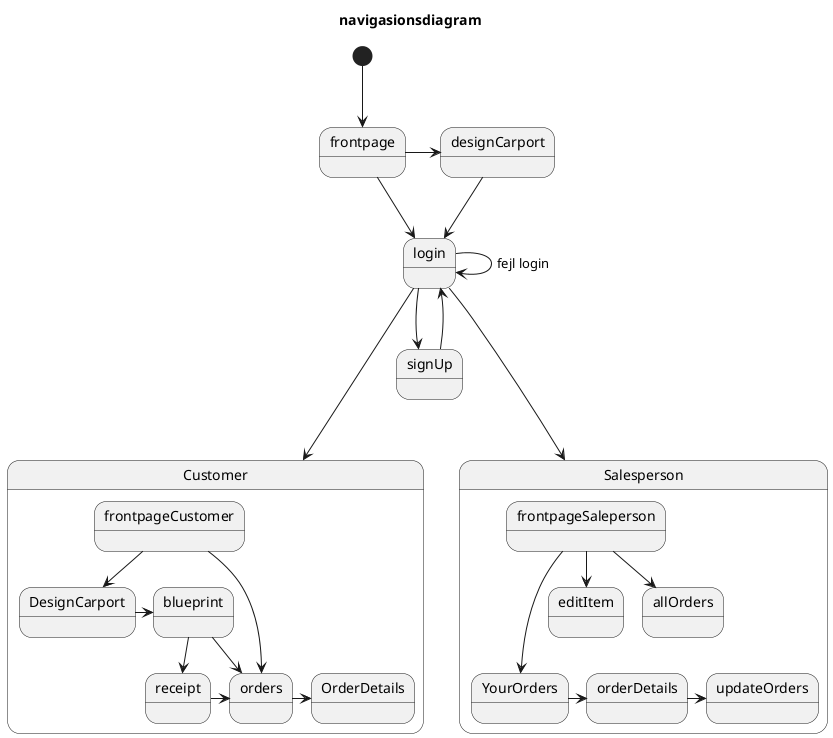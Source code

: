 @startuml
Title navigasionsdiagram
[*] --> frontpage
frontpage -> login
login ---> Customer
login --> signUp
login -> login : fejl login
login ---> Salesperson
frontpage -> designCarport
designCarport --> login
signUp --> login


state Salesperson{


frontpageSaleperson --> editItem
frontpageSaleperson --> allOrders
frontpageSaleperson ---> YourOrders
YourOrders -> orderDetails
orderDetails -> updateOrders
}

state Customer{

frontpageCustomer --> DesignCarport
frontpageCustomer -> orders
DesignCarport -> blueprint
blueprint --> receipt
blueprint --> orders
receipt -> orders
orders -> OrderDetails

}


@enduml